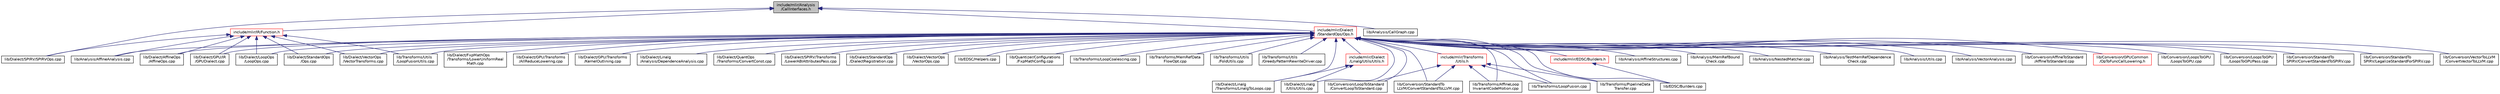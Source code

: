 digraph "include/mlir/Analysis/CallInterfaces.h"
{
  bgcolor="transparent";
  edge [fontname="Helvetica",fontsize="10",labelfontname="Helvetica",labelfontsize="10"];
  node [fontname="Helvetica",fontsize="10",shape=record];
  Node47 [label="include/mlir/Analysis\l/CallInterfaces.h",height=0.2,width=0.4,color="black", fillcolor="grey75", style="filled", fontcolor="black"];
  Node47 -> Node48 [dir="back",color="midnightblue",fontsize="10",style="solid",fontname="Helvetica"];
  Node48 [label="include/mlir/Dialect\l/StandardOps/Ops.h",height=0.2,width=0.4,color="red",URL="$Ops_8h.html"];
  Node48 -> Node49 [dir="back",color="midnightblue",fontsize="10",style="solid",fontname="Helvetica"];
  Node49 [label="include/mlir/Dialect\l/Linalg/Utils/Utils.h",height=0.2,width=0.4,color="red",URL="$Dialect_2Linalg_2Utils_2Utils_8h.html"];
  Node49 -> Node51 [dir="back",color="midnightblue",fontsize="10",style="solid",fontname="Helvetica"];
  Node51 [label="lib/Dialect/Linalg\l/Transforms/LinalgToLoops.cpp",height=0.2,width=0.4,color="black",URL="$LinalgToLoops_8cpp.html"];
  Node49 -> Node56 [dir="back",color="midnightblue",fontsize="10",style="solid",fontname="Helvetica"];
  Node56 [label="lib/Dialect/Linalg\l/Utils/Utils.cpp",height=0.2,width=0.4,color="black",URL="$Dialect_2Linalg_2Utils_2Utils_8cpp.html"];
  Node48 -> Node57 [dir="back",color="midnightblue",fontsize="10",style="solid",fontname="Helvetica"];
  Node57 [label="include/mlir/EDSC/Builders.h",height=0.2,width=0.4,color="red",URL="$EDSC_2Builders_8h.html"];
  Node57 -> Node69 [dir="back",color="midnightblue",fontsize="10",style="solid",fontname="Helvetica"];
  Node69 [label="lib/EDSC/Builders.cpp",height=0.2,width=0.4,color="black",URL="$EDSC_2Builders_8cpp.html"];
  Node48 -> Node70 [dir="back",color="midnightblue",fontsize="10",style="solid",fontname="Helvetica"];
  Node70 [label="include/mlir/Transforms\l/Utils.h",height=0.2,width=0.4,color="red",URL="$Transforms_2Utils_8h.html"];
  Node70 -> Node71 [dir="back",color="midnightblue",fontsize="10",style="solid",fontname="Helvetica"];
  Node71 [label="lib/Conversion/LoopToStandard\l/ConvertLoopToStandard.cpp",height=0.2,width=0.4,color="black",URL="$ConvertLoopToStandard_8cpp.html"];
  Node70 -> Node72 [dir="back",color="midnightblue",fontsize="10",style="solid",fontname="Helvetica"];
  Node72 [label="lib/Conversion/StandardTo\lLLVM/ConvertStandardToLLVM.cpp",height=0.2,width=0.4,color="black",URL="$ConvertStandardToLLVM_8cpp.html"];
  Node70 -> Node74 [dir="back",color="midnightblue",fontsize="10",style="solid",fontname="Helvetica"];
  Node74 [label="lib/Transforms/AffineLoop\lInvariantCodeMotion.cpp",height=0.2,width=0.4,color="black",URL="$AffineLoopInvariantCodeMotion_8cpp.html"];
  Node70 -> Node77 [dir="back",color="midnightblue",fontsize="10",style="solid",fontname="Helvetica"];
  Node77 [label="lib/Transforms/LoopFusion.cpp",height=0.2,width=0.4,color="black",URL="$LoopFusion_8cpp.html"];
  Node70 -> Node79 [dir="back",color="midnightblue",fontsize="10",style="solid",fontname="Helvetica"];
  Node79 [label="lib/Transforms/PipelineData\lTransfer.cpp",height=0.2,width=0.4,color="black",URL="$PipelineDataTransfer_8cpp.html"];
  Node48 -> Node83 [dir="back",color="midnightblue",fontsize="10",style="solid",fontname="Helvetica"];
  Node83 [label="lib/Analysis/AffineAnalysis.cpp",height=0.2,width=0.4,color="black",URL="$AffineAnalysis_8cpp.html"];
  Node48 -> Node84 [dir="back",color="midnightblue",fontsize="10",style="solid",fontname="Helvetica"];
  Node84 [label="lib/Analysis/AffineStructures.cpp",height=0.2,width=0.4,color="black",URL="$AffineStructures_8cpp.html"];
  Node48 -> Node85 [dir="back",color="midnightblue",fontsize="10",style="solid",fontname="Helvetica"];
  Node85 [label="lib/Analysis/MemRefBound\lCheck.cpp",height=0.2,width=0.4,color="black",URL="$MemRefBoundCheck_8cpp.html"];
  Node48 -> Node86 [dir="back",color="midnightblue",fontsize="10",style="solid",fontname="Helvetica"];
  Node86 [label="lib/Analysis/NestedMatcher.cpp",height=0.2,width=0.4,color="black",URL="$NestedMatcher_8cpp.html"];
  Node48 -> Node87 [dir="back",color="midnightblue",fontsize="10",style="solid",fontname="Helvetica"];
  Node87 [label="lib/Analysis/TestMemRefDependence\lCheck.cpp",height=0.2,width=0.4,color="black",URL="$TestMemRefDependenceCheck_8cpp.html"];
  Node48 -> Node88 [dir="back",color="midnightblue",fontsize="10",style="solid",fontname="Helvetica"];
  Node88 [label="lib/Analysis/Utils.cpp",height=0.2,width=0.4,color="black",URL="$Analysis_2Utils_8cpp.html"];
  Node48 -> Node89 [dir="back",color="midnightblue",fontsize="10",style="solid",fontname="Helvetica"];
  Node89 [label="lib/Analysis/VectorAnalysis.cpp",height=0.2,width=0.4,color="black",URL="$VectorAnalysis_8cpp.html"];
  Node48 -> Node90 [dir="back",color="midnightblue",fontsize="10",style="solid",fontname="Helvetica"];
  Node90 [label="lib/Conversion/AffineToStandard\l/AffineToStandard.cpp",height=0.2,width=0.4,color="black",URL="$AffineToStandard_8cpp.html"];
  Node48 -> Node91 [dir="back",color="midnightblue",fontsize="10",style="solid",fontname="Helvetica"];
  Node91 [label="lib/Conversion/GPUCommon\l/OpToFuncCallLowering.h",height=0.2,width=0.4,color="red",URL="$OpToFuncCallLowering_8h.html"];
  Node48 -> Node94 [dir="back",color="midnightblue",fontsize="10",style="solid",fontname="Helvetica"];
  Node94 [label="lib/Conversion/LoopsToGPU\l/LoopsToGPU.cpp",height=0.2,width=0.4,color="black",URL="$LoopsToGPU_8cpp.html"];
  Node48 -> Node95 [dir="back",color="midnightblue",fontsize="10",style="solid",fontname="Helvetica"];
  Node95 [label="lib/Conversion/LoopsToGPU\l/LoopsToGPUPass.cpp",height=0.2,width=0.4,color="black",URL="$LoopsToGPUPass_8cpp.html"];
  Node48 -> Node71 [dir="back",color="midnightblue",fontsize="10",style="solid",fontname="Helvetica"];
  Node48 -> Node72 [dir="back",color="midnightblue",fontsize="10",style="solid",fontname="Helvetica"];
  Node48 -> Node96 [dir="back",color="midnightblue",fontsize="10",style="solid",fontname="Helvetica"];
  Node96 [label="lib/Conversion/StandardTo\lSPIRV/ConvertStandardToSPIRV.cpp",height=0.2,width=0.4,color="black",URL="$ConvertStandardToSPIRV_8cpp.html"];
  Node48 -> Node97 [dir="back",color="midnightblue",fontsize="10",style="solid",fontname="Helvetica"];
  Node97 [label="lib/Conversion/StandardTo\lSPIRV/LegalizeStandardForSPIRV.cpp",height=0.2,width=0.4,color="black",URL="$LegalizeStandardForSPIRV_8cpp.html"];
  Node48 -> Node98 [dir="back",color="midnightblue",fontsize="10",style="solid",fontname="Helvetica"];
  Node98 [label="lib/Conversion/VectorToLLVM\l/ConvertVectorToLLVM.cpp",height=0.2,width=0.4,color="black",URL="$ConvertVectorToLLVM_8cpp.html"];
  Node48 -> Node99 [dir="back",color="midnightblue",fontsize="10",style="solid",fontname="Helvetica"];
  Node99 [label="lib/Dialect/AffineOps\l/AffineOps.cpp",height=0.2,width=0.4,color="black",URL="$AffineOps_8cpp.html"];
  Node48 -> Node100 [dir="back",color="midnightblue",fontsize="10",style="solid",fontname="Helvetica"];
  Node100 [label="lib/Dialect/FxpMathOps\l/Transforms/LowerUniformReal\lMath.cpp",height=0.2,width=0.4,color="black",URL="$LowerUniformRealMath_8cpp.html"];
  Node48 -> Node101 [dir="back",color="midnightblue",fontsize="10",style="solid",fontname="Helvetica"];
  Node101 [label="lib/Dialect/GPU/IR\l/GPUDialect.cpp",height=0.2,width=0.4,color="black",URL="$GPUDialect_8cpp.html"];
  Node48 -> Node102 [dir="back",color="midnightblue",fontsize="10",style="solid",fontname="Helvetica"];
  Node102 [label="lib/Dialect/GPU/Transforms\l/AllReduceLowering.cpp",height=0.2,width=0.4,color="black",URL="$AllReduceLowering_8cpp.html"];
  Node48 -> Node103 [dir="back",color="midnightblue",fontsize="10",style="solid",fontname="Helvetica"];
  Node103 [label="lib/Dialect/GPU/Transforms\l/KernelOutlining.cpp",height=0.2,width=0.4,color="black",URL="$KernelOutlining_8cpp.html"];
  Node48 -> Node104 [dir="back",color="midnightblue",fontsize="10",style="solid",fontname="Helvetica"];
  Node104 [label="lib/Dialect/Linalg\l/Analysis/DependenceAnalysis.cpp",height=0.2,width=0.4,color="black",URL="$DependenceAnalysis_8cpp.html"];
  Node48 -> Node51 [dir="back",color="midnightblue",fontsize="10",style="solid",fontname="Helvetica"];
  Node48 -> Node56 [dir="back",color="midnightblue",fontsize="10",style="solid",fontname="Helvetica"];
  Node48 -> Node105 [dir="back",color="midnightblue",fontsize="10",style="solid",fontname="Helvetica"];
  Node105 [label="lib/Dialect/LoopOps\l/LoopOps.cpp",height=0.2,width=0.4,color="black",URL="$LoopOps_8cpp.html"];
  Node48 -> Node106 [dir="back",color="midnightblue",fontsize="10",style="solid",fontname="Helvetica"];
  Node106 [label="lib/Dialect/QuantOps\l/Transforms/ConvertConst.cpp",height=0.2,width=0.4,color="black",URL="$ConvertConst_8cpp.html"];
  Node48 -> Node107 [dir="back",color="midnightblue",fontsize="10",style="solid",fontname="Helvetica"];
  Node107 [label="lib/Dialect/SPIRV/Transforms\l/LowerABIAttributesPass.cpp",height=0.2,width=0.4,color="black",URL="$LowerABIAttributesPass_8cpp.html"];
  Node48 -> Node108 [dir="back",color="midnightblue",fontsize="10",style="solid",fontname="Helvetica"];
  Node108 [label="lib/Dialect/StandardOps\l/DialectRegistration.cpp",height=0.2,width=0.4,color="black",URL="$StandardOps_2DialectRegistration_8cpp.html"];
  Node48 -> Node109 [dir="back",color="midnightblue",fontsize="10",style="solid",fontname="Helvetica"];
  Node109 [label="lib/Dialect/StandardOps\l/Ops.cpp",height=0.2,width=0.4,color="black",URL="$Ops_8cpp.html"];
  Node48 -> Node110 [dir="back",color="midnightblue",fontsize="10",style="solid",fontname="Helvetica"];
  Node110 [label="lib/Dialect/VectorOps\l/VectorOps.cpp",height=0.2,width=0.4,color="black",URL="$VectorOps_8cpp.html"];
  Node48 -> Node111 [dir="back",color="midnightblue",fontsize="10",style="solid",fontname="Helvetica"];
  Node111 [label="lib/Dialect/VectorOps\l/VectorTransforms.cpp",height=0.2,width=0.4,color="black",URL="$VectorTransforms_8cpp.html"];
  Node48 -> Node69 [dir="back",color="midnightblue",fontsize="10",style="solid",fontname="Helvetica"];
  Node48 -> Node64 [dir="back",color="midnightblue",fontsize="10",style="solid",fontname="Helvetica"];
  Node64 [label="lib/EDSC/Helpers.cpp",height=0.2,width=0.4,color="black",URL="$Helpers_8cpp.html"];
  Node48 -> Node112 [dir="back",color="midnightblue",fontsize="10",style="solid",fontname="Helvetica"];
  Node112 [label="lib/Quantizer/Configurations\l/FxpMathConfig.cpp",height=0.2,width=0.4,color="black",URL="$FxpMathConfig_8cpp.html"];
  Node48 -> Node74 [dir="back",color="midnightblue",fontsize="10",style="solid",fontname="Helvetica"];
  Node48 -> Node113 [dir="back",color="midnightblue",fontsize="10",style="solid",fontname="Helvetica"];
  Node113 [label="lib/Transforms/LoopCoalescing.cpp",height=0.2,width=0.4,color="black",URL="$LoopCoalescing_8cpp.html"];
  Node48 -> Node77 [dir="back",color="midnightblue",fontsize="10",style="solid",fontname="Helvetica"];
  Node48 -> Node114 [dir="back",color="midnightblue",fontsize="10",style="solid",fontname="Helvetica"];
  Node114 [label="lib/Transforms/MemRefData\lFlowOpt.cpp",height=0.2,width=0.4,color="black",URL="$MemRefDataFlowOpt_8cpp.html"];
  Node48 -> Node79 [dir="back",color="midnightblue",fontsize="10",style="solid",fontname="Helvetica"];
  Node48 -> Node115 [dir="back",color="midnightblue",fontsize="10",style="solid",fontname="Helvetica"];
  Node115 [label="lib/Transforms/Utils\l/FoldUtils.cpp",height=0.2,width=0.4,color="black",URL="$FoldUtils_8cpp.html"];
  Node48 -> Node116 [dir="back",color="midnightblue",fontsize="10",style="solid",fontname="Helvetica"];
  Node116 [label="lib/Transforms/Utils\l/GreedyPatternRewriteDriver.cpp",height=0.2,width=0.4,color="black",URL="$GreedyPatternRewriteDriver_8cpp.html"];
  Node48 -> Node117 [dir="back",color="midnightblue",fontsize="10",style="solid",fontname="Helvetica"];
  Node117 [label="lib/Transforms/Utils\l/LoopFusionUtils.cpp",height=0.2,width=0.4,color="black",URL="$LoopFusionUtils_8cpp.html"];
  Node47 -> Node119 [dir="back",color="midnightblue",fontsize="10",style="solid",fontname="Helvetica"];
  Node119 [label="include/mlir/IR/Function.h",height=0.2,width=0.4,color="red",URL="$Function_8h.html"];
  Node119 -> Node83 [dir="back",color="midnightblue",fontsize="10",style="solid",fontname="Helvetica"];
  Node119 -> Node99 [dir="back",color="midnightblue",fontsize="10",style="solid",fontname="Helvetica"];
  Node119 -> Node101 [dir="back",color="midnightblue",fontsize="10",style="solid",fontname="Helvetica"];
  Node119 -> Node105 [dir="back",color="midnightblue",fontsize="10",style="solid",fontname="Helvetica"];
  Node119 -> Node149 [dir="back",color="midnightblue",fontsize="10",style="solid",fontname="Helvetica"];
  Node149 [label="lib/Dialect/SPIRV/SPIRVOps.cpp",height=0.2,width=0.4,color="black",URL="$SPIRVOps_8cpp.html"];
  Node119 -> Node109 [dir="back",color="midnightblue",fontsize="10",style="solid",fontname="Helvetica"];
  Node119 -> Node111 [dir="back",color="midnightblue",fontsize="10",style="solid",fontname="Helvetica"];
  Node119 -> Node117 [dir="back",color="midnightblue",fontsize="10",style="solid",fontname="Helvetica"];
  Node47 -> Node195 [dir="back",color="midnightblue",fontsize="10",style="solid",fontname="Helvetica"];
  Node195 [label="lib/Analysis/CallGraph.cpp",height=0.2,width=0.4,color="black",URL="$CallGraph_8cpp.html"];
  Node47 -> Node149 [dir="back",color="midnightblue",fontsize="10",style="solid",fontname="Helvetica"];
}
